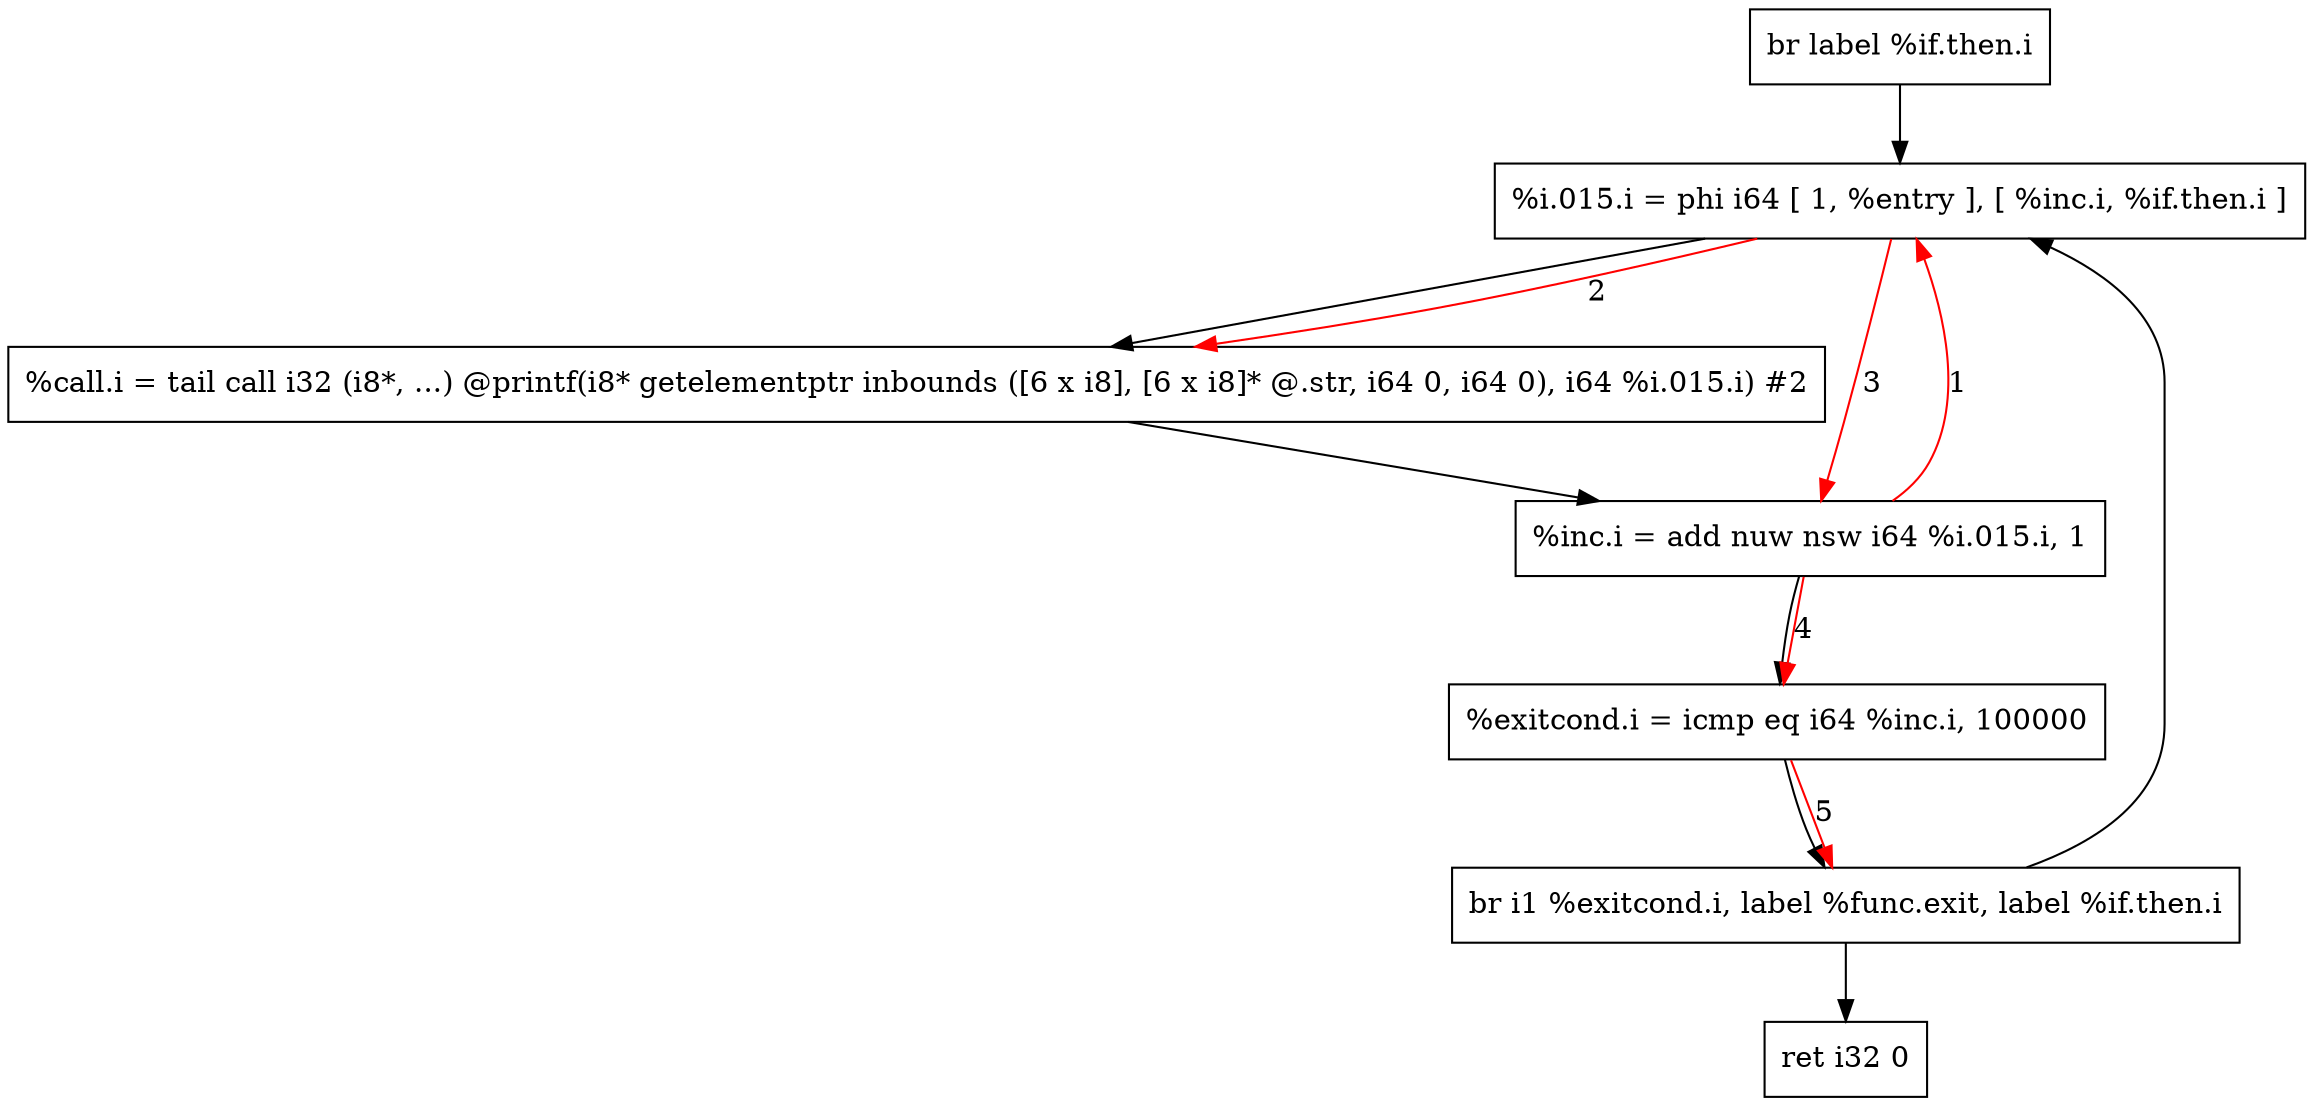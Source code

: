 digraph "CDFG for'main' function" {
	Node0x55c2b1b4e4a8[shape=record, label="  br label %if.then.i"]
	Node0x55c2b1b4e528[shape=record, label="  %i.015.i = phi i64 [ 1, %entry ], [ %inc.i, %if.then.i ]"]
	Node0x55c2b1b4e648[shape=record, label="  %call.i = tail call i32 (i8*, ...) @printf(i8* getelementptr inbounds ([6 x i8], [6 x i8]* @.str, i64 0, i64 0), i64 %i.015.i) #2"]
	Node0x55c2b1b4e740[shape=record, label="  %inc.i = add nuw nsw i64 %i.015.i, 1"]
	Node0x55c2b1b4e7b0[shape=record, label="  %exitcond.i = icmp eq i64 %inc.i, 100000"]
	Node0x55c2b1ae3348[shape=record, label="  br i1 %exitcond.i, label %func.exit, label %if.then.i"]
	Node0x55c2b1b4d108[shape=record, label="  ret i32 0"]
	Node0x55c2b1b4e4a8 -> Node0x55c2b1b4e528
	Node0x55c2b1b4e528 -> Node0x55c2b1b4e648
	Node0x55c2b1b4e648 -> Node0x55c2b1b4e740
	Node0x55c2b1b4e740 -> Node0x55c2b1b4e7b0
	Node0x55c2b1b4e7b0 -> Node0x55c2b1ae3348
	Node0x55c2b1ae3348 -> Node0x55c2b1b4d108
	Node0x55c2b1ae3348 -> Node0x55c2b1b4e528
edge [color=red]
	Node0x55c2b1b4e740 -> Node0x55c2b1b4e528[label="1"]
	Node0x55c2b1b4e528 -> Node0x55c2b1b4e648[label="2"]
	Node0x55c2b1b4e528 -> Node0x55c2b1b4e740[label="3"]
	Node0x55c2b1b4e740 -> Node0x55c2b1b4e7b0[label="4"]
	Node0x55c2b1b4e7b0 -> Node0x55c2b1ae3348[label="5"]
}
